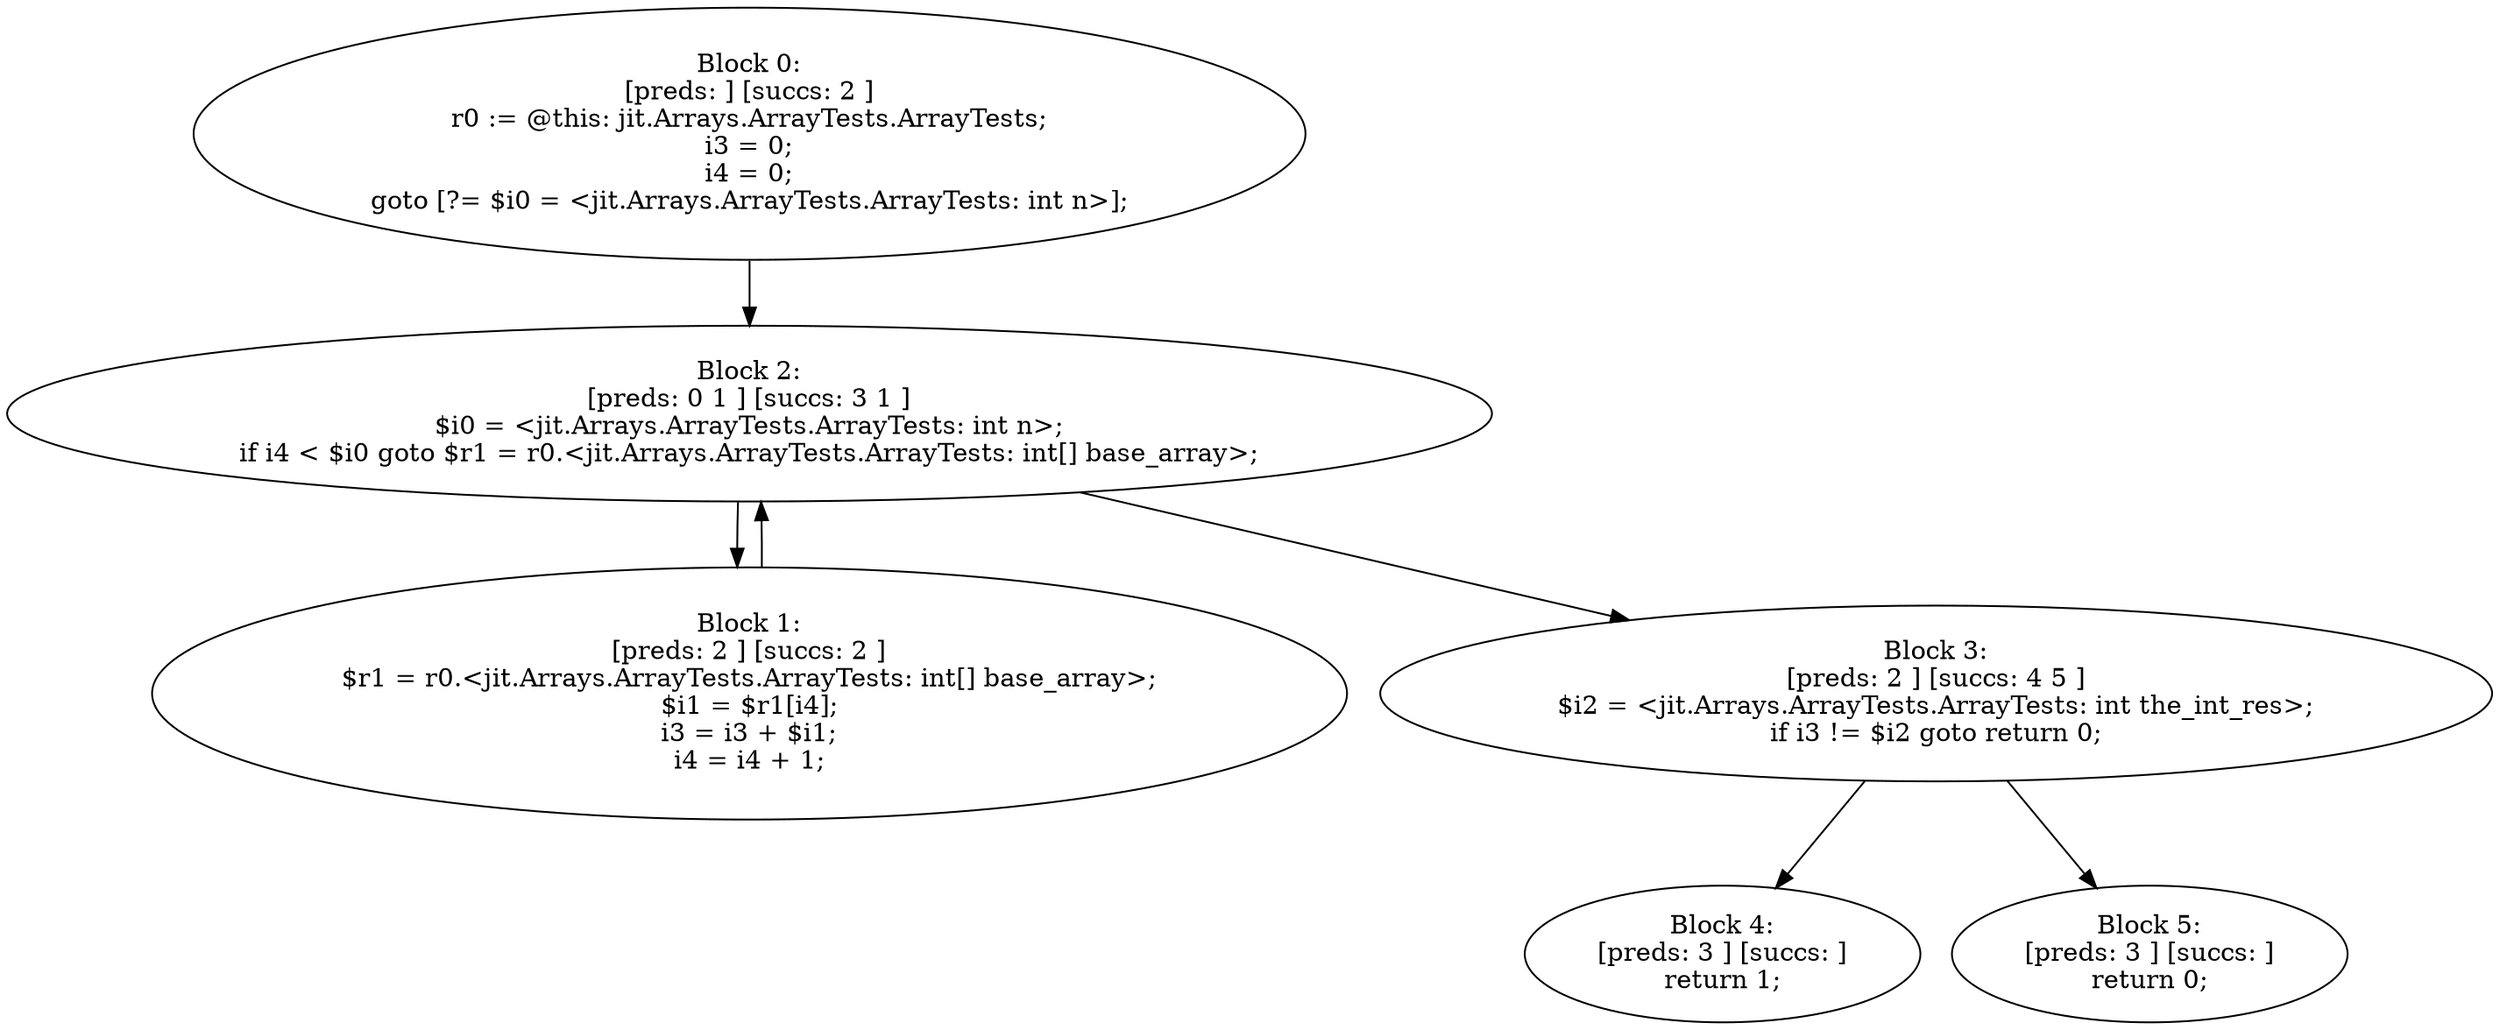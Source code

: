 digraph "unitGraph" {
    "Block 0:
[preds: ] [succs: 2 ]
r0 := @this: jit.Arrays.ArrayTests.ArrayTests;
i3 = 0;
i4 = 0;
goto [?= $i0 = <jit.Arrays.ArrayTests.ArrayTests: int n>];
"
    "Block 1:
[preds: 2 ] [succs: 2 ]
$r1 = r0.<jit.Arrays.ArrayTests.ArrayTests: int[] base_array>;
$i1 = $r1[i4];
i3 = i3 + $i1;
i4 = i4 + 1;
"
    "Block 2:
[preds: 0 1 ] [succs: 3 1 ]
$i0 = <jit.Arrays.ArrayTests.ArrayTests: int n>;
if i4 < $i0 goto $r1 = r0.<jit.Arrays.ArrayTests.ArrayTests: int[] base_array>;
"
    "Block 3:
[preds: 2 ] [succs: 4 5 ]
$i2 = <jit.Arrays.ArrayTests.ArrayTests: int the_int_res>;
if i3 != $i2 goto return 0;
"
    "Block 4:
[preds: 3 ] [succs: ]
return 1;
"
    "Block 5:
[preds: 3 ] [succs: ]
return 0;
"
    "Block 0:
[preds: ] [succs: 2 ]
r0 := @this: jit.Arrays.ArrayTests.ArrayTests;
i3 = 0;
i4 = 0;
goto [?= $i0 = <jit.Arrays.ArrayTests.ArrayTests: int n>];
"->"Block 2:
[preds: 0 1 ] [succs: 3 1 ]
$i0 = <jit.Arrays.ArrayTests.ArrayTests: int n>;
if i4 < $i0 goto $r1 = r0.<jit.Arrays.ArrayTests.ArrayTests: int[] base_array>;
";
    "Block 1:
[preds: 2 ] [succs: 2 ]
$r1 = r0.<jit.Arrays.ArrayTests.ArrayTests: int[] base_array>;
$i1 = $r1[i4];
i3 = i3 + $i1;
i4 = i4 + 1;
"->"Block 2:
[preds: 0 1 ] [succs: 3 1 ]
$i0 = <jit.Arrays.ArrayTests.ArrayTests: int n>;
if i4 < $i0 goto $r1 = r0.<jit.Arrays.ArrayTests.ArrayTests: int[] base_array>;
";
    "Block 2:
[preds: 0 1 ] [succs: 3 1 ]
$i0 = <jit.Arrays.ArrayTests.ArrayTests: int n>;
if i4 < $i0 goto $r1 = r0.<jit.Arrays.ArrayTests.ArrayTests: int[] base_array>;
"->"Block 3:
[preds: 2 ] [succs: 4 5 ]
$i2 = <jit.Arrays.ArrayTests.ArrayTests: int the_int_res>;
if i3 != $i2 goto return 0;
";
    "Block 2:
[preds: 0 1 ] [succs: 3 1 ]
$i0 = <jit.Arrays.ArrayTests.ArrayTests: int n>;
if i4 < $i0 goto $r1 = r0.<jit.Arrays.ArrayTests.ArrayTests: int[] base_array>;
"->"Block 1:
[preds: 2 ] [succs: 2 ]
$r1 = r0.<jit.Arrays.ArrayTests.ArrayTests: int[] base_array>;
$i1 = $r1[i4];
i3 = i3 + $i1;
i4 = i4 + 1;
";
    "Block 3:
[preds: 2 ] [succs: 4 5 ]
$i2 = <jit.Arrays.ArrayTests.ArrayTests: int the_int_res>;
if i3 != $i2 goto return 0;
"->"Block 4:
[preds: 3 ] [succs: ]
return 1;
";
    "Block 3:
[preds: 2 ] [succs: 4 5 ]
$i2 = <jit.Arrays.ArrayTests.ArrayTests: int the_int_res>;
if i3 != $i2 goto return 0;
"->"Block 5:
[preds: 3 ] [succs: ]
return 0;
";
}
